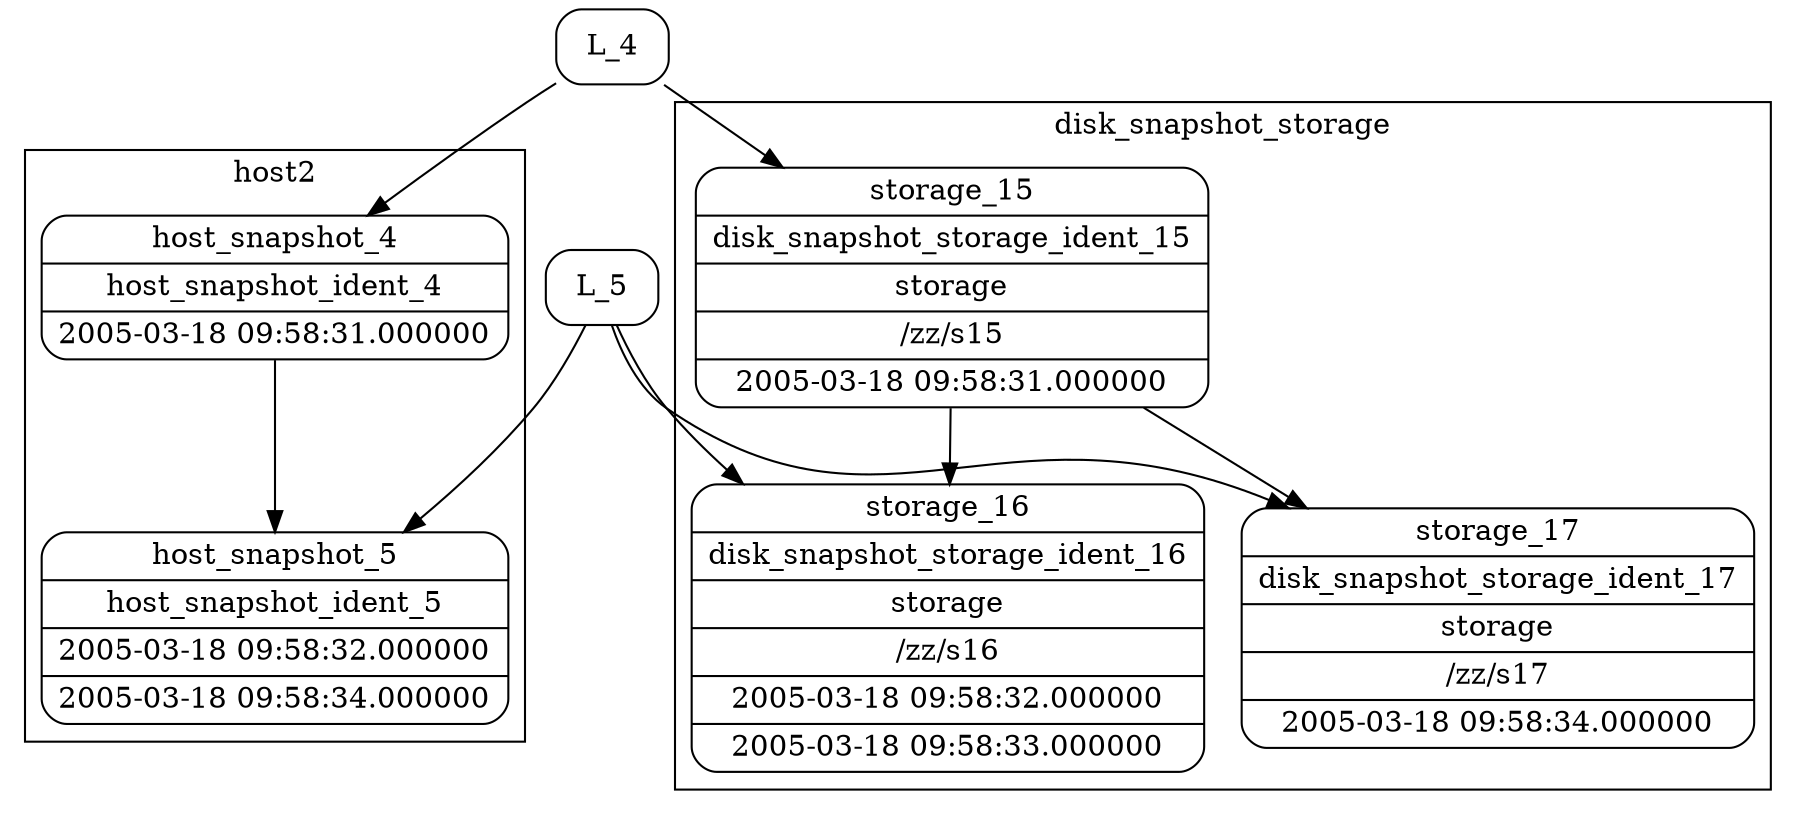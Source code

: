digraph structs{
rankdir=TB
node[shape=record]
subgraph cluster_host2{
        label = "host2"
        node[shape=record]
        Host_snapshot_4 [label="{<f0> host_snapshot_4|<f1> host_snapshot_ident_4|<f2> 2005-03-18 09:58:31.000000}" shape=Mrecord];
Host_snapshot_5 [label="{<f0> host_snapshot_5|<f1> host_snapshot_ident_5|<f2> 2005-03-18 09:58:32.000000|<f3> 2005-03-18 09:58:34.000000}" shape=Mrecord];
Host_snapshot_4->Host_snapshot_5;
}
subgraph cluster_storage{
            label = "disk_snapshot_storage"
            node[shape=record]
            Storage_15 [label="{<f0> storage_15|<f1> disk_snapshot_storage_ident_15|<f2> storage|<f3> /zz/s15|<f4> 2005-03-18 09:58:31.000000}" shape=Mrecord];
Storage_16 [label="{<f0> storage_16|<f1> disk_snapshot_storage_ident_16|<f2> storage|<f3> /zz/s16|<f4> 2005-03-18 09:58:32.000000|<f5> 2005-03-18 09:58:33.000000}" shape=Mrecord];
Storage_17 [label="{<f0> storage_17|<f1> disk_snapshot_storage_ident_17|<f2> storage|<f3> /zz/s17|<f4> 2005-03-18 09:58:34.000000}" shape=Mrecord];
Storage_15 -> Storage_16;Storage_15 -> Storage_17;}
Locator_4 [label="<f0> L_4" shape=Mrecord];
Locator_5 [label="<f0> L_5" shape=Mrecord];
Locator_4 -> Host_snapshot_4;
Locator_5 -> Host_snapshot_5;
Locator_4 -> Storage_15;
Locator_5 -> Storage_16;
Locator_5 -> Storage_17;
}
